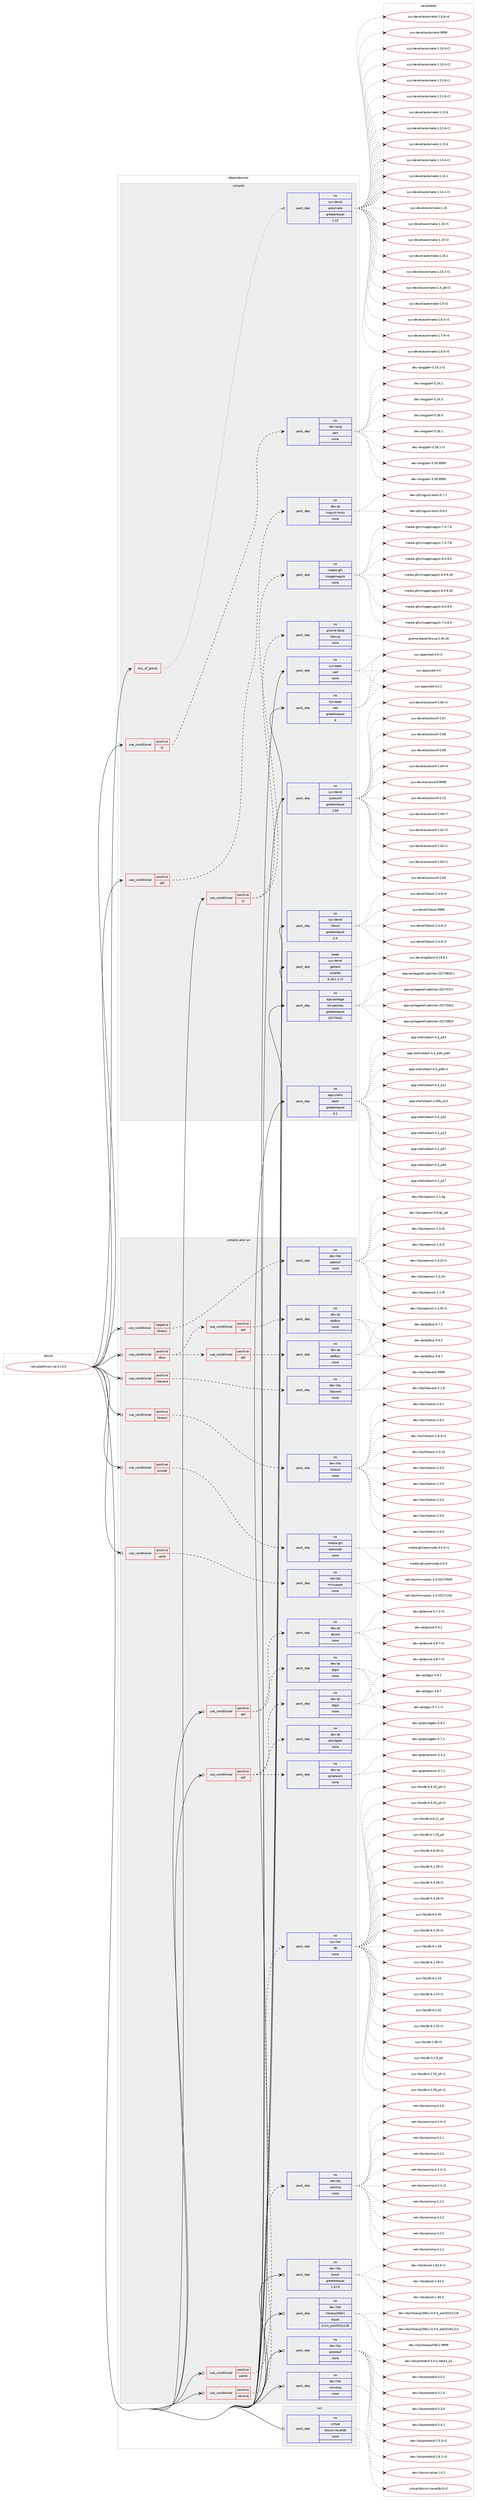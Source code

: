 digraph prolog {

# *************
# Graph options
# *************

newrank=true;
concentrate=true;
compound=true;
graph [rankdir=LR,fontname=Helvetica,fontsize=10,ranksep=1.5];#, ranksep=2.5, nodesep=0.2];
edge  [arrowhead=vee];
node  [fontname=Helvetica,fontsize=10];

# **********
# The ebuild
# **********

subgraph cluster_leftcol {
color=gray;
rank=same;
label=<<i>ebuild</i>>;
id [label="net-p2p/bitcoin-qt-0.13.0", color=red, width=4, href="../net-p2p/bitcoin-qt-0.13.0.svg"];
}

# ****************
# The dependencies
# ****************

subgraph cluster_midcol {
color=gray;
label=<<i>dependencies</i>>;
subgraph cluster_compile {
fillcolor="#eeeeee";
style=filled;
label=<<i>compile</i>>;
subgraph any7245 {
dependency433920 [label=<<TABLE BORDER="0" CELLBORDER="1" CELLSPACING="0" CELLPADDING="4"><TR><TD CELLPADDING="10">any_of_group</TD></TR></TABLE>>, shape=none, color=red];subgraph pack319233 {
dependency433921 [label=<<TABLE BORDER="0" CELLBORDER="1" CELLSPACING="0" CELLPADDING="4" WIDTH="220"><TR><TD ROWSPAN="6" CELLPADDING="30">pack_dep</TD></TR><TR><TD WIDTH="110">no</TD></TR><TR><TD>sys-devel</TD></TR><TR><TD>automake</TD></TR><TR><TD>greaterequal</TD></TR><TR><TD>1.15</TD></TR></TABLE>>, shape=none, color=blue];
}
dependency433920:e -> dependency433921:w [weight=20,style="dotted",arrowhead="oinv"];
}
id:e -> dependency433920:w [weight=20,style="solid",arrowhead="vee"];
subgraph cond107211 {
dependency433922 [label=<<TABLE BORDER="0" CELLBORDER="1" CELLSPACING="0" CELLPADDING="4"><TR><TD ROWSPAN="3" CELLPADDING="10">use_conditional</TD></TR><TR><TD>positive</TD></TR><TR><TD>ljr</TD></TR></TABLE>>, shape=none, color=red];
subgraph pack319234 {
dependency433923 [label=<<TABLE BORDER="0" CELLBORDER="1" CELLSPACING="0" CELLPADDING="4" WIDTH="220"><TR><TD ROWSPAN="6" CELLPADDING="30">pack_dep</TD></TR><TR><TD WIDTH="110">no</TD></TR><TR><TD>dev-lang</TD></TR><TR><TD>perl</TD></TR><TR><TD>none</TD></TR><TR><TD></TD></TR></TABLE>>, shape=none, color=blue];
}
dependency433922:e -> dependency433923:w [weight=20,style="dashed",arrowhead="vee"];
}
id:e -> dependency433922:w [weight=20,style="solid",arrowhead="vee"];
subgraph cond107212 {
dependency433924 [label=<<TABLE BORDER="0" CELLBORDER="1" CELLSPACING="0" CELLPADDING="4"><TR><TD ROWSPAN="3" CELLPADDING="10">use_conditional</TD></TR><TR><TD>positive</TD></TR><TR><TD>ljr</TD></TR></TABLE>>, shape=none, color=red];
subgraph pack319235 {
dependency433925 [label=<<TABLE BORDER="0" CELLBORDER="1" CELLSPACING="0" CELLPADDING="4" WIDTH="220"><TR><TD ROWSPAN="6" CELLPADDING="30">pack_dep</TD></TR><TR><TD WIDTH="110">no</TD></TR><TR><TD>gnome-base</TD></TR><TR><TD>librsvg</TD></TR><TR><TD>none</TD></TR><TR><TD></TD></TR></TABLE>>, shape=none, color=blue];
}
dependency433924:e -> dependency433925:w [weight=20,style="dashed",arrowhead="vee"];
subgraph pack319236 {
dependency433926 [label=<<TABLE BORDER="0" CELLBORDER="1" CELLSPACING="0" CELLPADDING="4" WIDTH="220"><TR><TD ROWSPAN="6" CELLPADDING="30">pack_dep</TD></TR><TR><TD WIDTH="110">no</TD></TR><TR><TD>media-gfx</TD></TR><TR><TD>imagemagick</TD></TR><TR><TD>none</TD></TR><TR><TD></TD></TR></TABLE>>, shape=none, color=blue];
}
dependency433924:e -> dependency433926:w [weight=20,style="dashed",arrowhead="vee"];
}
id:e -> dependency433924:w [weight=20,style="solid",arrowhead="vee"];
subgraph cond107213 {
dependency433927 [label=<<TABLE BORDER="0" CELLBORDER="1" CELLSPACING="0" CELLPADDING="4"><TR><TD ROWSPAN="3" CELLPADDING="10">use_conditional</TD></TR><TR><TD>positive</TD></TR><TR><TD>qt5</TD></TR></TABLE>>, shape=none, color=red];
subgraph pack319237 {
dependency433928 [label=<<TABLE BORDER="0" CELLBORDER="1" CELLSPACING="0" CELLPADDING="4" WIDTH="220"><TR><TD ROWSPAN="6" CELLPADDING="30">pack_dep</TD></TR><TR><TD WIDTH="110">no</TD></TR><TR><TD>dev-qt</TD></TR><TR><TD>linguist-tools</TD></TR><TR><TD>none</TD></TR><TR><TD></TD></TR></TABLE>>, shape=none, color=blue];
}
dependency433927:e -> dependency433928:w [weight=20,style="dashed",arrowhead="vee"];
}
id:e -> dependency433927:w [weight=20,style="solid",arrowhead="vee"];
subgraph pack319238 {
dependency433929 [label=<<TABLE BORDER="0" CELLBORDER="1" CELLSPACING="0" CELLPADDING="4" WIDTH="220"><TR><TD ROWSPAN="6" CELLPADDING="30">pack_dep</TD></TR><TR><TD WIDTH="110">no</TD></TR><TR><TD>app-portage</TD></TR><TR><TD>elt-patches</TD></TR><TR><TD>greaterequal</TD></TR><TR><TD>20170422</TD></TR></TABLE>>, shape=none, color=blue];
}
id:e -> dependency433929:w [weight=20,style="solid",arrowhead="vee"];
subgraph pack319239 {
dependency433930 [label=<<TABLE BORDER="0" CELLBORDER="1" CELLSPACING="0" CELLPADDING="4" WIDTH="220"><TR><TD ROWSPAN="6" CELLPADDING="30">pack_dep</TD></TR><TR><TD WIDTH="110">no</TD></TR><TR><TD>app-shells</TD></TR><TR><TD>bash</TD></TR><TR><TD>greaterequal</TD></TR><TR><TD>4.1</TD></TR></TABLE>>, shape=none, color=blue];
}
id:e -> dependency433930:w [weight=20,style="solid",arrowhead="vee"];
subgraph pack319240 {
dependency433931 [label=<<TABLE BORDER="0" CELLBORDER="1" CELLSPACING="0" CELLPADDING="4" WIDTH="220"><TR><TD ROWSPAN="6" CELLPADDING="30">pack_dep</TD></TR><TR><TD WIDTH="110">no</TD></TR><TR><TD>sys-apps</TD></TR><TR><TD>sed</TD></TR><TR><TD>greaterequal</TD></TR><TR><TD>4</TD></TR></TABLE>>, shape=none, color=blue];
}
id:e -> dependency433931:w [weight=20,style="solid",arrowhead="vee"];
subgraph pack319241 {
dependency433932 [label=<<TABLE BORDER="0" CELLBORDER="1" CELLSPACING="0" CELLPADDING="4" WIDTH="220"><TR><TD ROWSPAN="6" CELLPADDING="30">pack_dep</TD></TR><TR><TD WIDTH="110">no</TD></TR><TR><TD>sys-apps</TD></TR><TR><TD>sed</TD></TR><TR><TD>none</TD></TR><TR><TD></TD></TR></TABLE>>, shape=none, color=blue];
}
id:e -> dependency433932:w [weight=20,style="solid",arrowhead="vee"];
subgraph pack319242 {
dependency433933 [label=<<TABLE BORDER="0" CELLBORDER="1" CELLSPACING="0" CELLPADDING="4" WIDTH="220"><TR><TD ROWSPAN="6" CELLPADDING="30">pack_dep</TD></TR><TR><TD WIDTH="110">no</TD></TR><TR><TD>sys-devel</TD></TR><TR><TD>autoconf</TD></TR><TR><TD>greaterequal</TD></TR><TR><TD>2.69</TD></TR></TABLE>>, shape=none, color=blue];
}
id:e -> dependency433933:w [weight=20,style="solid",arrowhead="vee"];
subgraph pack319243 {
dependency433934 [label=<<TABLE BORDER="0" CELLBORDER="1" CELLSPACING="0" CELLPADDING="4" WIDTH="220"><TR><TD ROWSPAN="6" CELLPADDING="30">pack_dep</TD></TR><TR><TD WIDTH="110">no</TD></TR><TR><TD>sys-devel</TD></TR><TR><TD>libtool</TD></TR><TR><TD>greaterequal</TD></TR><TR><TD>2.4</TD></TR></TABLE>>, shape=none, color=blue];
}
id:e -> dependency433934:w [weight=20,style="solid",arrowhead="vee"];
subgraph pack319244 {
dependency433935 [label=<<TABLE BORDER="0" CELLBORDER="1" CELLSPACING="0" CELLPADDING="4" WIDTH="220"><TR><TD ROWSPAN="6" CELLPADDING="30">pack_dep</TD></TR><TR><TD WIDTH="110">weak</TD></TR><TR><TD>sys-devel</TD></TR><TR><TD>gettext</TD></TR><TR><TD>smaller</TD></TR><TR><TD>0.18.1.1-r3</TD></TR></TABLE>>, shape=none, color=blue];
}
id:e -> dependency433935:w [weight=20,style="solid",arrowhead="vee"];
}
subgraph cluster_compileandrun {
fillcolor="#eeeeee";
style=filled;
label=<<i>compile and run</i>>;
subgraph cond107214 {
dependency433936 [label=<<TABLE BORDER="0" CELLBORDER="1" CELLSPACING="0" CELLPADDING="4"><TR><TD ROWSPAN="3" CELLPADDING="10">use_conditional</TD></TR><TR><TD>negative</TD></TR><TR><TD>libressl</TD></TR></TABLE>>, shape=none, color=red];
subgraph pack319245 {
dependency433937 [label=<<TABLE BORDER="0" CELLBORDER="1" CELLSPACING="0" CELLPADDING="4" WIDTH="220"><TR><TD ROWSPAN="6" CELLPADDING="30">pack_dep</TD></TR><TR><TD WIDTH="110">no</TD></TR><TR><TD>dev-libs</TD></TR><TR><TD>openssl</TD></TR><TR><TD>none</TD></TR><TR><TD></TD></TR></TABLE>>, shape=none, color=blue];
}
dependency433936:e -> dependency433937:w [weight=20,style="dashed",arrowhead="vee"];
}
id:e -> dependency433936:w [weight=20,style="solid",arrowhead="odotvee"];
subgraph cond107215 {
dependency433938 [label=<<TABLE BORDER="0" CELLBORDER="1" CELLSPACING="0" CELLPADDING="4"><TR><TD ROWSPAN="3" CELLPADDING="10">use_conditional</TD></TR><TR><TD>positive</TD></TR><TR><TD>dbus</TD></TR></TABLE>>, shape=none, color=red];
subgraph cond107216 {
dependency433939 [label=<<TABLE BORDER="0" CELLBORDER="1" CELLSPACING="0" CELLPADDING="4"><TR><TD ROWSPAN="3" CELLPADDING="10">use_conditional</TD></TR><TR><TD>positive</TD></TR><TR><TD>qt4</TD></TR></TABLE>>, shape=none, color=red];
subgraph pack319246 {
dependency433940 [label=<<TABLE BORDER="0" CELLBORDER="1" CELLSPACING="0" CELLPADDING="4" WIDTH="220"><TR><TD ROWSPAN="6" CELLPADDING="30">pack_dep</TD></TR><TR><TD WIDTH="110">no</TD></TR><TR><TD>dev-qt</TD></TR><TR><TD>qtdbus</TD></TR><TR><TD>none</TD></TR><TR><TD></TD></TR></TABLE>>, shape=none, color=blue];
}
dependency433939:e -> dependency433940:w [weight=20,style="dashed",arrowhead="vee"];
}
dependency433938:e -> dependency433939:w [weight=20,style="dashed",arrowhead="vee"];
subgraph cond107217 {
dependency433941 [label=<<TABLE BORDER="0" CELLBORDER="1" CELLSPACING="0" CELLPADDING="4"><TR><TD ROWSPAN="3" CELLPADDING="10">use_conditional</TD></TR><TR><TD>positive</TD></TR><TR><TD>qt5</TD></TR></TABLE>>, shape=none, color=red];
subgraph pack319247 {
dependency433942 [label=<<TABLE BORDER="0" CELLBORDER="1" CELLSPACING="0" CELLPADDING="4" WIDTH="220"><TR><TD ROWSPAN="6" CELLPADDING="30">pack_dep</TD></TR><TR><TD WIDTH="110">no</TD></TR><TR><TD>dev-qt</TD></TR><TR><TD>qtdbus</TD></TR><TR><TD>none</TD></TR><TR><TD></TD></TR></TABLE>>, shape=none, color=blue];
}
dependency433941:e -> dependency433942:w [weight=20,style="dashed",arrowhead="vee"];
}
dependency433938:e -> dependency433941:w [weight=20,style="dashed",arrowhead="vee"];
}
id:e -> dependency433938:w [weight=20,style="solid",arrowhead="odotvee"];
subgraph cond107218 {
dependency433943 [label=<<TABLE BORDER="0" CELLBORDER="1" CELLSPACING="0" CELLPADDING="4"><TR><TD ROWSPAN="3" CELLPADDING="10">use_conditional</TD></TR><TR><TD>positive</TD></TR><TR><TD>libevent</TD></TR></TABLE>>, shape=none, color=red];
subgraph pack319248 {
dependency433944 [label=<<TABLE BORDER="0" CELLBORDER="1" CELLSPACING="0" CELLPADDING="4" WIDTH="220"><TR><TD ROWSPAN="6" CELLPADDING="30">pack_dep</TD></TR><TR><TD WIDTH="110">no</TD></TR><TR><TD>dev-libs</TD></TR><TR><TD>libevent</TD></TR><TR><TD>none</TD></TR><TR><TD></TD></TR></TABLE>>, shape=none, color=blue];
}
dependency433943:e -> dependency433944:w [weight=20,style="dashed",arrowhead="vee"];
}
id:e -> dependency433943:w [weight=20,style="solid",arrowhead="odotvee"];
subgraph cond107219 {
dependency433945 [label=<<TABLE BORDER="0" CELLBORDER="1" CELLSPACING="0" CELLPADDING="4"><TR><TD ROWSPAN="3" CELLPADDING="10">use_conditional</TD></TR><TR><TD>positive</TD></TR><TR><TD>libressl</TD></TR></TABLE>>, shape=none, color=red];
subgraph pack319249 {
dependency433946 [label=<<TABLE BORDER="0" CELLBORDER="1" CELLSPACING="0" CELLPADDING="4" WIDTH="220"><TR><TD ROWSPAN="6" CELLPADDING="30">pack_dep</TD></TR><TR><TD WIDTH="110">no</TD></TR><TR><TD>dev-libs</TD></TR><TR><TD>libressl</TD></TR><TR><TD>none</TD></TR><TR><TD></TD></TR></TABLE>>, shape=none, color=blue];
}
dependency433945:e -> dependency433946:w [weight=20,style="dashed",arrowhead="vee"];
}
id:e -> dependency433945:w [weight=20,style="solid",arrowhead="odotvee"];
subgraph cond107220 {
dependency433947 [label=<<TABLE BORDER="0" CELLBORDER="1" CELLSPACING="0" CELLPADDING="4"><TR><TD ROWSPAN="3" CELLPADDING="10">use_conditional</TD></TR><TR><TD>positive</TD></TR><TR><TD>qrcode</TD></TR></TABLE>>, shape=none, color=red];
subgraph pack319250 {
dependency433948 [label=<<TABLE BORDER="0" CELLBORDER="1" CELLSPACING="0" CELLPADDING="4" WIDTH="220"><TR><TD ROWSPAN="6" CELLPADDING="30">pack_dep</TD></TR><TR><TD WIDTH="110">no</TD></TR><TR><TD>media-gfx</TD></TR><TR><TD>qrencode</TD></TR><TR><TD>none</TD></TR><TR><TD></TD></TR></TABLE>>, shape=none, color=blue];
}
dependency433947:e -> dependency433948:w [weight=20,style="dashed",arrowhead="vee"];
}
id:e -> dependency433947:w [weight=20,style="solid",arrowhead="odotvee"];
subgraph cond107221 {
dependency433949 [label=<<TABLE BORDER="0" CELLBORDER="1" CELLSPACING="0" CELLPADDING="4"><TR><TD ROWSPAN="3" CELLPADDING="10">use_conditional</TD></TR><TR><TD>positive</TD></TR><TR><TD>qt4</TD></TR></TABLE>>, shape=none, color=red];
subgraph pack319251 {
dependency433950 [label=<<TABLE BORDER="0" CELLBORDER="1" CELLSPACING="0" CELLPADDING="4" WIDTH="220"><TR><TD ROWSPAN="6" CELLPADDING="30">pack_dep</TD></TR><TR><TD WIDTH="110">no</TD></TR><TR><TD>dev-qt</TD></TR><TR><TD>qtcore</TD></TR><TR><TD>none</TD></TR><TR><TD></TD></TR></TABLE>>, shape=none, color=blue];
}
dependency433949:e -> dependency433950:w [weight=20,style="dashed",arrowhead="vee"];
subgraph pack319252 {
dependency433951 [label=<<TABLE BORDER="0" CELLBORDER="1" CELLSPACING="0" CELLPADDING="4" WIDTH="220"><TR><TD ROWSPAN="6" CELLPADDING="30">pack_dep</TD></TR><TR><TD WIDTH="110">no</TD></TR><TR><TD>dev-qt</TD></TR><TR><TD>qtgui</TD></TR><TR><TD>none</TD></TR><TR><TD></TD></TR></TABLE>>, shape=none, color=blue];
}
dependency433949:e -> dependency433951:w [weight=20,style="dashed",arrowhead="vee"];
}
id:e -> dependency433949:w [weight=20,style="solid",arrowhead="odotvee"];
subgraph cond107222 {
dependency433952 [label=<<TABLE BORDER="0" CELLBORDER="1" CELLSPACING="0" CELLPADDING="4"><TR><TD ROWSPAN="3" CELLPADDING="10">use_conditional</TD></TR><TR><TD>positive</TD></TR><TR><TD>qt5</TD></TR></TABLE>>, shape=none, color=red];
subgraph pack319253 {
dependency433953 [label=<<TABLE BORDER="0" CELLBORDER="1" CELLSPACING="0" CELLPADDING="4" WIDTH="220"><TR><TD ROWSPAN="6" CELLPADDING="30">pack_dep</TD></TR><TR><TD WIDTH="110">no</TD></TR><TR><TD>dev-qt</TD></TR><TR><TD>qtgui</TD></TR><TR><TD>none</TD></TR><TR><TD></TD></TR></TABLE>>, shape=none, color=blue];
}
dependency433952:e -> dependency433953:w [weight=20,style="dashed",arrowhead="vee"];
subgraph pack319254 {
dependency433954 [label=<<TABLE BORDER="0" CELLBORDER="1" CELLSPACING="0" CELLPADDING="4" WIDTH="220"><TR><TD ROWSPAN="6" CELLPADDING="30">pack_dep</TD></TR><TR><TD WIDTH="110">no</TD></TR><TR><TD>dev-qt</TD></TR><TR><TD>qtnetwork</TD></TR><TR><TD>none</TD></TR><TR><TD></TD></TR></TABLE>>, shape=none, color=blue];
}
dependency433952:e -> dependency433954:w [weight=20,style="dashed",arrowhead="vee"];
subgraph pack319255 {
dependency433955 [label=<<TABLE BORDER="0" CELLBORDER="1" CELLSPACING="0" CELLPADDING="4" WIDTH="220"><TR><TD ROWSPAN="6" CELLPADDING="30">pack_dep</TD></TR><TR><TD WIDTH="110">no</TD></TR><TR><TD>dev-qt</TD></TR><TR><TD>qtwidgets</TD></TR><TR><TD>none</TD></TR><TR><TD></TD></TR></TABLE>>, shape=none, color=blue];
}
dependency433952:e -> dependency433955:w [weight=20,style="dashed",arrowhead="vee"];
}
id:e -> dependency433952:w [weight=20,style="solid",arrowhead="odotvee"];
subgraph cond107223 {
dependency433956 [label=<<TABLE BORDER="0" CELLBORDER="1" CELLSPACING="0" CELLPADDING="4"><TR><TD ROWSPAN="3" CELLPADDING="10">use_conditional</TD></TR><TR><TD>positive</TD></TR><TR><TD>upnp</TD></TR></TABLE>>, shape=none, color=red];
subgraph pack319256 {
dependency433957 [label=<<TABLE BORDER="0" CELLBORDER="1" CELLSPACING="0" CELLPADDING="4" WIDTH="220"><TR><TD ROWSPAN="6" CELLPADDING="30">pack_dep</TD></TR><TR><TD WIDTH="110">no</TD></TR><TR><TD>net-libs</TD></TR><TR><TD>miniupnpc</TD></TR><TR><TD>none</TD></TR><TR><TD></TD></TR></TABLE>>, shape=none, color=blue];
}
dependency433956:e -> dependency433957:w [weight=20,style="dashed",arrowhead="vee"];
}
id:e -> dependency433956:w [weight=20,style="solid",arrowhead="odotvee"];
subgraph cond107224 {
dependency433958 [label=<<TABLE BORDER="0" CELLBORDER="1" CELLSPACING="0" CELLPADDING="4"><TR><TD ROWSPAN="3" CELLPADDING="10">use_conditional</TD></TR><TR><TD>positive</TD></TR><TR><TD>wallet</TD></TR></TABLE>>, shape=none, color=red];
subgraph pack319257 {
dependency433959 [label=<<TABLE BORDER="0" CELLBORDER="1" CELLSPACING="0" CELLPADDING="4" WIDTH="220"><TR><TD ROWSPAN="6" CELLPADDING="30">pack_dep</TD></TR><TR><TD WIDTH="110">no</TD></TR><TR><TD>sys-libs</TD></TR><TR><TD>db</TD></TR><TR><TD>none</TD></TR><TR><TD></TD></TR></TABLE>>, shape=none, color=blue];
}
dependency433958:e -> dependency433959:w [weight=20,style="dashed",arrowhead="vee"];
}
id:e -> dependency433958:w [weight=20,style="solid",arrowhead="odotvee"];
subgraph cond107225 {
dependency433960 [label=<<TABLE BORDER="0" CELLBORDER="1" CELLSPACING="0" CELLPADDING="4"><TR><TD ROWSPAN="3" CELLPADDING="10">use_conditional</TD></TR><TR><TD>positive</TD></TR><TR><TD>zeromq</TD></TR></TABLE>>, shape=none, color=red];
subgraph pack319258 {
dependency433961 [label=<<TABLE BORDER="0" CELLBORDER="1" CELLSPACING="0" CELLPADDING="4" WIDTH="220"><TR><TD ROWSPAN="6" CELLPADDING="30">pack_dep</TD></TR><TR><TD WIDTH="110">no</TD></TR><TR><TD>net-libs</TD></TR><TR><TD>zeromq</TD></TR><TR><TD>none</TD></TR><TR><TD></TD></TR></TABLE>>, shape=none, color=blue];
}
dependency433960:e -> dependency433961:w [weight=20,style="dashed",arrowhead="vee"];
}
id:e -> dependency433960:w [weight=20,style="solid",arrowhead="odotvee"];
subgraph pack319259 {
dependency433962 [label=<<TABLE BORDER="0" CELLBORDER="1" CELLSPACING="0" CELLPADDING="4" WIDTH="220"><TR><TD ROWSPAN="6" CELLPADDING="30">pack_dep</TD></TR><TR><TD WIDTH="110">no</TD></TR><TR><TD>dev-libs</TD></TR><TR><TD>boost</TD></TR><TR><TD>greaterequal</TD></TR><TR><TD>1.52.0</TD></TR></TABLE>>, shape=none, color=blue];
}
id:e -> dependency433962:w [weight=20,style="solid",arrowhead="odotvee"];
subgraph pack319260 {
dependency433963 [label=<<TABLE BORDER="0" CELLBORDER="1" CELLSPACING="0" CELLPADDING="4" WIDTH="220"><TR><TD ROWSPAN="6" CELLPADDING="30">pack_dep</TD></TR><TR><TD WIDTH="110">no</TD></TR><TR><TD>dev-libs</TD></TR><TR><TD>libsecp256k1</TD></TR><TR><TD>equal</TD></TR><TR><TD>0.0.0_pre20151118</TD></TR></TABLE>>, shape=none, color=blue];
}
id:e -> dependency433963:w [weight=20,style="solid",arrowhead="odotvee"];
subgraph pack319261 {
dependency433964 [label=<<TABLE BORDER="0" CELLBORDER="1" CELLSPACING="0" CELLPADDING="4" WIDTH="220"><TR><TD ROWSPAN="6" CELLPADDING="30">pack_dep</TD></TR><TR><TD WIDTH="110">no</TD></TR><TR><TD>dev-libs</TD></TR><TR><TD>protobuf</TD></TR><TR><TD>none</TD></TR><TR><TD></TD></TR></TABLE>>, shape=none, color=blue];
}
id:e -> dependency433964:w [weight=20,style="solid",arrowhead="odotvee"];
subgraph pack319262 {
dependency433965 [label=<<TABLE BORDER="0" CELLBORDER="1" CELLSPACING="0" CELLPADDING="4" WIDTH="220"><TR><TD ROWSPAN="6" CELLPADDING="30">pack_dep</TD></TR><TR><TD WIDTH="110">no</TD></TR><TR><TD>dev-libs</TD></TR><TR><TD>univalue</TD></TR><TR><TD>none</TD></TR><TR><TD></TD></TR></TABLE>>, shape=none, color=blue];
}
id:e -> dependency433965:w [weight=20,style="solid",arrowhead="odotvee"];
}
subgraph cluster_run {
fillcolor="#eeeeee";
style=filled;
label=<<i>run</i>>;
subgraph pack319263 {
dependency433966 [label=<<TABLE BORDER="0" CELLBORDER="1" CELLSPACING="0" CELLPADDING="4" WIDTH="220"><TR><TD ROWSPAN="6" CELLPADDING="30">pack_dep</TD></TR><TR><TD WIDTH="110">no</TD></TR><TR><TD>virtual</TD></TR><TR><TD>bitcoin-leveldb</TD></TR><TR><TD>none</TD></TR><TR><TD></TD></TR></TABLE>>, shape=none, color=blue];
}
id:e -> dependency433966:w [weight=20,style="solid",arrowhead="odot"];
}
}

# **************
# The candidates
# **************

subgraph cluster_choices {
rank=same;
color=gray;
label=<<i>candidates</i>>;

subgraph choice319233 {
color=black;
nodesep=1;
choice11512111545100101118101108479711711611110997107101454946494846514511449 [label="sys-devel/automake-1.10.3-r1", color=red, width=4,href="../sys-devel/automake-1.10.3-r1.svg"];
choice11512111545100101118101108479711711611110997107101454946494846514511450 [label="sys-devel/automake-1.10.3-r2", color=red, width=4,href="../sys-devel/automake-1.10.3-r2.svg"];
choice11512111545100101118101108479711711611110997107101454946494946544511449 [label="sys-devel/automake-1.11.6-r1", color=red, width=4,href="../sys-devel/automake-1.11.6-r1.svg"];
choice11512111545100101118101108479711711611110997107101454946494946544511450 [label="sys-devel/automake-1.11.6-r2", color=red, width=4,href="../sys-devel/automake-1.11.6-r2.svg"];
choice1151211154510010111810110847971171161111099710710145494649504654 [label="sys-devel/automake-1.12.6", color=red, width=4,href="../sys-devel/automake-1.12.6.svg"];
choice11512111545100101118101108479711711611110997107101454946495046544511449 [label="sys-devel/automake-1.12.6-r1", color=red, width=4,href="../sys-devel/automake-1.12.6-r1.svg"];
choice1151211154510010111810110847971171161111099710710145494649514652 [label="sys-devel/automake-1.13.4", color=red, width=4,href="../sys-devel/automake-1.13.4.svg"];
choice11512111545100101118101108479711711611110997107101454946495146524511449 [label="sys-devel/automake-1.13.4-r1", color=red, width=4,href="../sys-devel/automake-1.13.4-r1.svg"];
choice1151211154510010111810110847971171161111099710710145494649524649 [label="sys-devel/automake-1.14.1", color=red, width=4,href="../sys-devel/automake-1.14.1.svg"];
choice11512111545100101118101108479711711611110997107101454946495246494511449 [label="sys-devel/automake-1.14.1-r1", color=red, width=4,href="../sys-devel/automake-1.14.1-r1.svg"];
choice115121115451001011181011084797117116111109971071014549464953 [label="sys-devel/automake-1.15", color=red, width=4,href="../sys-devel/automake-1.15.svg"];
choice1151211154510010111810110847971171161111099710710145494649534511449 [label="sys-devel/automake-1.15-r1", color=red, width=4,href="../sys-devel/automake-1.15-r1.svg"];
choice1151211154510010111810110847971171161111099710710145494649534511450 [label="sys-devel/automake-1.15-r2", color=red, width=4,href="../sys-devel/automake-1.15-r2.svg"];
choice1151211154510010111810110847971171161111099710710145494649534649 [label="sys-devel/automake-1.15.1", color=red, width=4,href="../sys-devel/automake-1.15.1.svg"];
choice11512111545100101118101108479711711611110997107101454946495346494511449 [label="sys-devel/automake-1.15.1-r1", color=red, width=4,href="../sys-devel/automake-1.15.1-r1.svg"];
choice115121115451001011181011084797117116111109971071014549465295112544511450 [label="sys-devel/automake-1.4_p6-r2", color=red, width=4,href="../sys-devel/automake-1.4_p6-r2.svg"];
choice11512111545100101118101108479711711611110997107101454946534511450 [label="sys-devel/automake-1.5-r2", color=red, width=4,href="../sys-devel/automake-1.5-r2.svg"];
choice115121115451001011181011084797117116111109971071014549465446514511450 [label="sys-devel/automake-1.6.3-r2", color=red, width=4,href="../sys-devel/automake-1.6.3-r2.svg"];
choice115121115451001011181011084797117116111109971071014549465546574511451 [label="sys-devel/automake-1.7.9-r3", color=red, width=4,href="../sys-devel/automake-1.7.9-r3.svg"];
choice115121115451001011181011084797117116111109971071014549465646534511453 [label="sys-devel/automake-1.8.5-r5", color=red, width=4,href="../sys-devel/automake-1.8.5-r5.svg"];
choice115121115451001011181011084797117116111109971071014549465746544511452 [label="sys-devel/automake-1.9.6-r4", color=red, width=4,href="../sys-devel/automake-1.9.6-r4.svg"];
choice115121115451001011181011084797117116111109971071014557575757 [label="sys-devel/automake-9999", color=red, width=4,href="../sys-devel/automake-9999.svg"];
dependency433921:e -> choice11512111545100101118101108479711711611110997107101454946494846514511449:w [style=dotted,weight="100"];
dependency433921:e -> choice11512111545100101118101108479711711611110997107101454946494846514511450:w [style=dotted,weight="100"];
dependency433921:e -> choice11512111545100101118101108479711711611110997107101454946494946544511449:w [style=dotted,weight="100"];
dependency433921:e -> choice11512111545100101118101108479711711611110997107101454946494946544511450:w [style=dotted,weight="100"];
dependency433921:e -> choice1151211154510010111810110847971171161111099710710145494649504654:w [style=dotted,weight="100"];
dependency433921:e -> choice11512111545100101118101108479711711611110997107101454946495046544511449:w [style=dotted,weight="100"];
dependency433921:e -> choice1151211154510010111810110847971171161111099710710145494649514652:w [style=dotted,weight="100"];
dependency433921:e -> choice11512111545100101118101108479711711611110997107101454946495146524511449:w [style=dotted,weight="100"];
dependency433921:e -> choice1151211154510010111810110847971171161111099710710145494649524649:w [style=dotted,weight="100"];
dependency433921:e -> choice11512111545100101118101108479711711611110997107101454946495246494511449:w [style=dotted,weight="100"];
dependency433921:e -> choice115121115451001011181011084797117116111109971071014549464953:w [style=dotted,weight="100"];
dependency433921:e -> choice1151211154510010111810110847971171161111099710710145494649534511449:w [style=dotted,weight="100"];
dependency433921:e -> choice1151211154510010111810110847971171161111099710710145494649534511450:w [style=dotted,weight="100"];
dependency433921:e -> choice1151211154510010111810110847971171161111099710710145494649534649:w [style=dotted,weight="100"];
dependency433921:e -> choice11512111545100101118101108479711711611110997107101454946495346494511449:w [style=dotted,weight="100"];
dependency433921:e -> choice115121115451001011181011084797117116111109971071014549465295112544511450:w [style=dotted,weight="100"];
dependency433921:e -> choice11512111545100101118101108479711711611110997107101454946534511450:w [style=dotted,weight="100"];
dependency433921:e -> choice115121115451001011181011084797117116111109971071014549465446514511450:w [style=dotted,weight="100"];
dependency433921:e -> choice115121115451001011181011084797117116111109971071014549465546574511451:w [style=dotted,weight="100"];
dependency433921:e -> choice115121115451001011181011084797117116111109971071014549465646534511453:w [style=dotted,weight="100"];
dependency433921:e -> choice115121115451001011181011084797117116111109971071014549465746544511452:w [style=dotted,weight="100"];
dependency433921:e -> choice115121115451001011181011084797117116111109971071014557575757:w [style=dotted,weight="100"];
}
subgraph choice319234 {
color=black;
nodesep=1;
choice100101118451089711010347112101114108455346505246494511450 [label="dev-lang/perl-5.24.1-r2", color=red, width=4,href="../dev-lang/perl-5.24.1-r2.svg"];
choice10010111845108971101034711210111410845534650524650 [label="dev-lang/perl-5.24.2", color=red, width=4,href="../dev-lang/perl-5.24.2.svg"];
choice10010111845108971101034711210111410845534650524651 [label="dev-lang/perl-5.24.3", color=red, width=4,href="../dev-lang/perl-5.24.3.svg"];
choice10010111845108971101034711210111410845534650544648 [label="dev-lang/perl-5.26.0", color=red, width=4,href="../dev-lang/perl-5.26.0.svg"];
choice10010111845108971101034711210111410845534650544649 [label="dev-lang/perl-5.26.1", color=red, width=4,href="../dev-lang/perl-5.26.1.svg"];
choice100101118451089711010347112101114108455346505446494511449 [label="dev-lang/perl-5.26.1-r1", color=red, width=4,href="../dev-lang/perl-5.26.1-r1.svg"];
choice10010111845108971101034711210111410845534650544657575757 [label="dev-lang/perl-5.26.9999", color=red, width=4,href="../dev-lang/perl-5.26.9999.svg"];
choice10010111845108971101034711210111410845534650564657575757 [label="dev-lang/perl-5.28.9999", color=red, width=4,href="../dev-lang/perl-5.28.9999.svg"];
dependency433923:e -> choice100101118451089711010347112101114108455346505246494511450:w [style=dotted,weight="100"];
dependency433923:e -> choice10010111845108971101034711210111410845534650524650:w [style=dotted,weight="100"];
dependency433923:e -> choice10010111845108971101034711210111410845534650524651:w [style=dotted,weight="100"];
dependency433923:e -> choice10010111845108971101034711210111410845534650544648:w [style=dotted,weight="100"];
dependency433923:e -> choice10010111845108971101034711210111410845534650544649:w [style=dotted,weight="100"];
dependency433923:e -> choice100101118451089711010347112101114108455346505446494511449:w [style=dotted,weight="100"];
dependency433923:e -> choice10010111845108971101034711210111410845534650544657575757:w [style=dotted,weight="100"];
dependency433923:e -> choice10010111845108971101034711210111410845534650564657575757:w [style=dotted,weight="100"];
}
subgraph choice319235 {
color=black;
nodesep=1;
choice10311011110910145989711510147108105981141151181034550465248464956 [label="gnome-base/librsvg-2.40.18", color=red, width=4,href="../gnome-base/librsvg-2.40.18.svg"];
dependency433925:e -> choice10311011110910145989711510147108105981141151181034550465248464956:w [style=dotted,weight="100"];
}
subgraph choice319236 {
color=black;
nodesep=1;
choice1091011001059745103102120471051099710310110997103105991074554465746574648 [label="media-gfx/imagemagick-6.9.9.0", color=red, width=4,href="../media-gfx/imagemagick-6.9.9.0.svg"];
choice109101100105974510310212047105109971031011099710310599107455446574657464956 [label="media-gfx/imagemagick-6.9.9.18", color=red, width=4,href="../media-gfx/imagemagick-6.9.9.18.svg"];
choice109101100105974510310212047105109971031011099710310599107455446574657465048 [label="media-gfx/imagemagick-6.9.9.20", color=red, width=4,href="../media-gfx/imagemagick-6.9.9.20.svg"];
choice1091011001059745103102120471051099710310110997103105991074554465746574657 [label="media-gfx/imagemagick-6.9.9.9", color=red, width=4,href="../media-gfx/imagemagick-6.9.9.9.svg"];
choice1091011001059745103102120471051099710310110997103105991074555464846544657 [label="media-gfx/imagemagick-7.0.6.9", color=red, width=4,href="../media-gfx/imagemagick-7.0.6.9.svg"];
choice1091011001059745103102120471051099710310110997103105991074555464846554654 [label="media-gfx/imagemagick-7.0.7.6", color=red, width=4,href="../media-gfx/imagemagick-7.0.7.6.svg"];
choice1091011001059745103102120471051099710310110997103105991074555464846554656 [label="media-gfx/imagemagick-7.0.7.8", color=red, width=4,href="../media-gfx/imagemagick-7.0.7.8.svg"];
dependency433926:e -> choice1091011001059745103102120471051099710310110997103105991074554465746574648:w [style=dotted,weight="100"];
dependency433926:e -> choice109101100105974510310212047105109971031011099710310599107455446574657464956:w [style=dotted,weight="100"];
dependency433926:e -> choice109101100105974510310212047105109971031011099710310599107455446574657465048:w [style=dotted,weight="100"];
dependency433926:e -> choice1091011001059745103102120471051099710310110997103105991074554465746574657:w [style=dotted,weight="100"];
dependency433926:e -> choice1091011001059745103102120471051099710310110997103105991074555464846544657:w [style=dotted,weight="100"];
dependency433926:e -> choice1091011001059745103102120471051099710310110997103105991074555464846554654:w [style=dotted,weight="100"];
dependency433926:e -> choice1091011001059745103102120471051099710310110997103105991074555464846554656:w [style=dotted,weight="100"];
}
subgraph choice319237 {
color=black;
nodesep=1;
choice100101118451131164710810511010311710511511645116111111108115455346554649 [label="dev-qt/linguist-tools-5.7.1", color=red, width=4,href="../dev-qt/linguist-tools-5.7.1.svg"];
choice100101118451131164710810511010311710511511645116111111108115455346574650 [label="dev-qt/linguist-tools-5.9.2", color=red, width=4,href="../dev-qt/linguist-tools-5.9.2.svg"];
dependency433928:e -> choice100101118451131164710810511010311710511511645116111111108115455346554649:w [style=dotted,weight="100"];
dependency433928:e -> choice100101118451131164710810511010311710511511645116111111108115455346574650:w [style=dotted,weight="100"];
}
subgraph choice319238 {
color=black;
nodesep=1;
choice97112112451121111141169710310147101108116451129711699104101115455048495548514955 [label="app-portage/elt-patches-20170317", color=red, width=4,href="../app-portage/elt-patches-20170317.svg"];
choice97112112451121111141169710310147101108116451129711699104101115455048495548525050 [label="app-portage/elt-patches-20170422", color=red, width=4,href="../app-portage/elt-patches-20170422.svg"];
choice97112112451121111141169710310147101108116451129711699104101115455048495548564953 [label="app-portage/elt-patches-20170815", color=red, width=4,href="../app-portage/elt-patches-20170815.svg"];
choice971121124511211111411697103101471011081164511297116991041011154550484955485650544649 [label="app-portage/elt-patches-20170826.1", color=red, width=4,href="../app-portage/elt-patches-20170826.1.svg"];
dependency433929:e -> choice97112112451121111141169710310147101108116451129711699104101115455048495548514955:w [style=dotted,weight="100"];
dependency433929:e -> choice97112112451121111141169710310147101108116451129711699104101115455048495548525050:w [style=dotted,weight="100"];
dependency433929:e -> choice97112112451121111141169710310147101108116451129711699104101115455048495548564953:w [style=dotted,weight="100"];
dependency433929:e -> choice971121124511211111411697103101471011081164511297116991041011154550484955485650544649:w [style=dotted,weight="100"];
}
subgraph choice319239 {
color=black;
nodesep=1;
choice9711211245115104101108108115479897115104455046485398951124951 [label="app-shells/bash-2.05b_p13", color=red, width=4,href="../app-shells/bash-2.05b_p13.svg"];
choice971121124511510410110810811547989711510445514648951125050 [label="app-shells/bash-3.0_p22", color=red, width=4,href="../app-shells/bash-3.0_p22.svg"];
choice971121124511510410110810811547989711510445514649951125051 [label="app-shells/bash-3.1_p23", color=red, width=4,href="../app-shells/bash-3.1_p23.svg"];
choice971121124511510410110810811547989711510445514650951125355 [label="app-shells/bash-3.2_p57", color=red, width=4,href="../app-shells/bash-3.2_p57.svg"];
choice971121124511510410110810811547989711510445524648951125252 [label="app-shells/bash-4.0_p44", color=red, width=4,href="../app-shells/bash-4.0_p44.svg"];
choice971121124511510410110810811547989711510445524649951124955 [label="app-shells/bash-4.1_p17", color=red, width=4,href="../app-shells/bash-4.1_p17.svg"];
choice971121124511510410110810811547989711510445524650951125351 [label="app-shells/bash-4.2_p53", color=red, width=4,href="../app-shells/bash-4.2_p53.svg"];
choice9711211245115104101108108115479897115104455246519511251579511211410148 [label="app-shells/bash-4.3_p39_pre0", color=red, width=4,href="../app-shells/bash-4.3_p39_pre0.svg"];
choice9711211245115104101108108115479897115104455246519511252564511449 [label="app-shells/bash-4.3_p48-r1", color=red, width=4,href="../app-shells/bash-4.3_p48-r1.svg"];
choice971121124511510410110810811547989711510445524652951124950 [label="app-shells/bash-4.4_p12", color=red, width=4,href="../app-shells/bash-4.4_p12.svg"];
dependency433930:e -> choice9711211245115104101108108115479897115104455046485398951124951:w [style=dotted,weight="100"];
dependency433930:e -> choice971121124511510410110810811547989711510445514648951125050:w [style=dotted,weight="100"];
dependency433930:e -> choice971121124511510410110810811547989711510445514649951125051:w [style=dotted,weight="100"];
dependency433930:e -> choice971121124511510410110810811547989711510445514650951125355:w [style=dotted,weight="100"];
dependency433930:e -> choice971121124511510410110810811547989711510445524648951125252:w [style=dotted,weight="100"];
dependency433930:e -> choice971121124511510410110810811547989711510445524649951124955:w [style=dotted,weight="100"];
dependency433930:e -> choice971121124511510410110810811547989711510445524650951125351:w [style=dotted,weight="100"];
dependency433930:e -> choice9711211245115104101108108115479897115104455246519511251579511211410148:w [style=dotted,weight="100"];
dependency433930:e -> choice9711211245115104101108108115479897115104455246519511252564511449:w [style=dotted,weight="100"];
dependency433930:e -> choice971121124511510410110810811547989711510445524652951124950:w [style=dotted,weight="100"];
}
subgraph choice319240 {
color=black;
nodesep=1;
choice115121115459711211211547115101100455246504650 [label="sys-apps/sed-4.2.2", color=red, width=4,href="../sys-apps/sed-4.2.2.svg"];
choice115121115459711211211547115101100455246514511449 [label="sys-apps/sed-4.3-r1", color=red, width=4,href="../sys-apps/sed-4.3-r1.svg"];
choice11512111545971121121154711510110045524652 [label="sys-apps/sed-4.4", color=red, width=4,href="../sys-apps/sed-4.4.svg"];
dependency433931:e -> choice115121115459711211211547115101100455246504650:w [style=dotted,weight="100"];
dependency433931:e -> choice115121115459711211211547115101100455246514511449:w [style=dotted,weight="100"];
dependency433931:e -> choice11512111545971121121154711510110045524652:w [style=dotted,weight="100"];
}
subgraph choice319241 {
color=black;
nodesep=1;
choice115121115459711211211547115101100455246504650 [label="sys-apps/sed-4.2.2", color=red, width=4,href="../sys-apps/sed-4.2.2.svg"];
choice115121115459711211211547115101100455246514511449 [label="sys-apps/sed-4.3-r1", color=red, width=4,href="../sys-apps/sed-4.3-r1.svg"];
choice11512111545971121121154711510110045524652 [label="sys-apps/sed-4.4", color=red, width=4,href="../sys-apps/sed-4.4.svg"];
dependency433932:e -> choice115121115459711211211547115101100455246504650:w [style=dotted,weight="100"];
dependency433932:e -> choice115121115459711211211547115101100455246514511449:w [style=dotted,weight="100"];
dependency433932:e -> choice11512111545971121121154711510110045524652:w [style=dotted,weight="100"];
}
subgraph choice319242 {
color=black;
nodesep=1;
choice115121115451001011181011084797117116111991111101024550464951 [label="sys-devel/autoconf-2.13", color=red, width=4,href="../sys-devel/autoconf-2.13.svg"];
choice1151211154510010111810110847971171161119911111010245504653574511455 [label="sys-devel/autoconf-2.59-r7", color=red, width=4,href="../sys-devel/autoconf-2.59-r7.svg"];
choice1151211154510010111810110847971171161119911111010245504654494511450 [label="sys-devel/autoconf-2.61-r2", color=red, width=4,href="../sys-devel/autoconf-2.61-r2.svg"];
choice1151211154510010111810110847971171161119911111010245504654504511449 [label="sys-devel/autoconf-2.62-r1", color=red, width=4,href="../sys-devel/autoconf-2.62-r1.svg"];
choice1151211154510010111810110847971171161119911111010245504654514511449 [label="sys-devel/autoconf-2.63-r1", color=red, width=4,href="../sys-devel/autoconf-2.63-r1.svg"];
choice115121115451001011181011084797117116111991111101024550465452 [label="sys-devel/autoconf-2.64", color=red, width=4,href="../sys-devel/autoconf-2.64.svg"];
choice1151211154510010111810110847971171161119911111010245504654534511449 [label="sys-devel/autoconf-2.65-r1", color=red, width=4,href="../sys-devel/autoconf-2.65-r1.svg"];
choice115121115451001011181011084797117116111991111101024550465455 [label="sys-devel/autoconf-2.67", color=red, width=4,href="../sys-devel/autoconf-2.67.svg"];
choice115121115451001011181011084797117116111991111101024550465456 [label="sys-devel/autoconf-2.68", color=red, width=4,href="../sys-devel/autoconf-2.68.svg"];
choice115121115451001011181011084797117116111991111101024550465457 [label="sys-devel/autoconf-2.69", color=red, width=4,href="../sys-devel/autoconf-2.69.svg"];
choice1151211154510010111810110847971171161119911111010245504654574511452 [label="sys-devel/autoconf-2.69-r4", color=red, width=4,href="../sys-devel/autoconf-2.69-r4.svg"];
choice115121115451001011181011084797117116111991111101024557575757 [label="sys-devel/autoconf-9999", color=red, width=4,href="../sys-devel/autoconf-9999.svg"];
dependency433933:e -> choice115121115451001011181011084797117116111991111101024550464951:w [style=dotted,weight="100"];
dependency433933:e -> choice1151211154510010111810110847971171161119911111010245504653574511455:w [style=dotted,weight="100"];
dependency433933:e -> choice1151211154510010111810110847971171161119911111010245504654494511450:w [style=dotted,weight="100"];
dependency433933:e -> choice1151211154510010111810110847971171161119911111010245504654504511449:w [style=dotted,weight="100"];
dependency433933:e -> choice1151211154510010111810110847971171161119911111010245504654514511449:w [style=dotted,weight="100"];
dependency433933:e -> choice115121115451001011181011084797117116111991111101024550465452:w [style=dotted,weight="100"];
dependency433933:e -> choice1151211154510010111810110847971171161119911111010245504654534511449:w [style=dotted,weight="100"];
dependency433933:e -> choice115121115451001011181011084797117116111991111101024550465455:w [style=dotted,weight="100"];
dependency433933:e -> choice115121115451001011181011084797117116111991111101024550465456:w [style=dotted,weight="100"];
dependency433933:e -> choice115121115451001011181011084797117116111991111101024550465457:w [style=dotted,weight="100"];
dependency433933:e -> choice1151211154510010111810110847971171161119911111010245504654574511452:w [style=dotted,weight="100"];
dependency433933:e -> choice115121115451001011181011084797117116111991111101024557575757:w [style=dotted,weight="100"];
}
subgraph choice319243 {
color=black;
nodesep=1;
choice1151211154510010111810110847108105981161111111084550465246544511450 [label="sys-devel/libtool-2.4.6-r2", color=red, width=4,href="../sys-devel/libtool-2.4.6-r2.svg"];
choice1151211154510010111810110847108105981161111111084550465246544511451 [label="sys-devel/libtool-2.4.6-r3", color=red, width=4,href="../sys-devel/libtool-2.4.6-r3.svg"];
choice1151211154510010111810110847108105981161111111084550465246544511452 [label="sys-devel/libtool-2.4.6-r4", color=red, width=4,href="../sys-devel/libtool-2.4.6-r4.svg"];
choice1151211154510010111810110847108105981161111111084557575757 [label="sys-devel/libtool-9999", color=red, width=4,href="../sys-devel/libtool-9999.svg"];
dependency433934:e -> choice1151211154510010111810110847108105981161111111084550465246544511450:w [style=dotted,weight="100"];
dependency433934:e -> choice1151211154510010111810110847108105981161111111084550465246544511451:w [style=dotted,weight="100"];
dependency433934:e -> choice1151211154510010111810110847108105981161111111084550465246544511452:w [style=dotted,weight="100"];
dependency433934:e -> choice1151211154510010111810110847108105981161111111084557575757:w [style=dotted,weight="100"];
}
subgraph choice319244 {
color=black;
nodesep=1;
choice1151211154510010111810110847103101116116101120116454846495746564649 [label="sys-devel/gettext-0.19.8.1", color=red, width=4,href="../sys-devel/gettext-0.19.8.1.svg"];
dependency433935:e -> choice1151211154510010111810110847103101116116101120116454846495746564649:w [style=dotted,weight="100"];
}
subgraph choice319245 {
color=black;
nodesep=1;
choice1001011184510810598115471111121011101151151084548465746561229511256 [label="dev-libs/openssl-0.9.8z_p8", color=red, width=4,href="../dev-libs/openssl-0.9.8z_p8.svg"];
choice100101118451081059811547111112101110115115108454946484650107 [label="dev-libs/openssl-1.0.2k", color=red, width=4,href="../dev-libs/openssl-1.0.2k.svg"];
choice100101118451081059811547111112101110115115108454946484650108 [label="dev-libs/openssl-1.0.2l", color=red, width=4,href="../dev-libs/openssl-1.0.2l.svg"];
choice1001011184510810598115471111121011101151151084549464846501084511449 [label="dev-libs/openssl-1.0.2l-r1", color=red, width=4,href="../dev-libs/openssl-1.0.2l-r1.svg"];
choice100101118451081059811547111112101110115115108454946484650109 [label="dev-libs/openssl-1.0.2m", color=red, width=4,href="../dev-libs/openssl-1.0.2m.svg"];
choice100101118451081059811547111112101110115115108454946494648102 [label="dev-libs/openssl-1.1.0f", color=red, width=4,href="../dev-libs/openssl-1.1.0f.svg"];
choice1001011184510810598115471111121011101151151084549464946481024511449 [label="dev-libs/openssl-1.1.0f-r1", color=red, width=4,href="../dev-libs/openssl-1.1.0f-r1.svg"];
choice100101118451081059811547111112101110115115108454946494648103 [label="dev-libs/openssl-1.1.0g", color=red, width=4,href="../dev-libs/openssl-1.1.0g.svg"];
dependency433937:e -> choice1001011184510810598115471111121011101151151084548465746561229511256:w [style=dotted,weight="100"];
dependency433937:e -> choice100101118451081059811547111112101110115115108454946484650107:w [style=dotted,weight="100"];
dependency433937:e -> choice100101118451081059811547111112101110115115108454946484650108:w [style=dotted,weight="100"];
dependency433937:e -> choice1001011184510810598115471111121011101151151084549464846501084511449:w [style=dotted,weight="100"];
dependency433937:e -> choice100101118451081059811547111112101110115115108454946484650109:w [style=dotted,weight="100"];
dependency433937:e -> choice100101118451081059811547111112101110115115108454946494648102:w [style=dotted,weight="100"];
dependency433937:e -> choice1001011184510810598115471111121011101151151084549464946481024511449:w [style=dotted,weight="100"];
dependency433937:e -> choice100101118451081059811547111112101110115115108454946494648103:w [style=dotted,weight="100"];
}
subgraph choice319246 {
color=black;
nodesep=1;
choice100101118451131164711311610098117115455246564655 [label="dev-qt/qtdbus-4.8.7", color=red, width=4,href="../dev-qt/qtdbus-4.8.7.svg"];
choice100101118451131164711311610098117115455346554649 [label="dev-qt/qtdbus-5.7.1", color=red, width=4,href="../dev-qt/qtdbus-5.7.1.svg"];
choice100101118451131164711311610098117115455346574650 [label="dev-qt/qtdbus-5.9.2", color=red, width=4,href="../dev-qt/qtdbus-5.9.2.svg"];
dependency433940:e -> choice100101118451131164711311610098117115455246564655:w [style=dotted,weight="100"];
dependency433940:e -> choice100101118451131164711311610098117115455346554649:w [style=dotted,weight="100"];
dependency433940:e -> choice100101118451131164711311610098117115455346574650:w [style=dotted,weight="100"];
}
subgraph choice319247 {
color=black;
nodesep=1;
choice100101118451131164711311610098117115455246564655 [label="dev-qt/qtdbus-4.8.7", color=red, width=4,href="../dev-qt/qtdbus-4.8.7.svg"];
choice100101118451131164711311610098117115455346554649 [label="dev-qt/qtdbus-5.7.1", color=red, width=4,href="../dev-qt/qtdbus-5.7.1.svg"];
choice100101118451131164711311610098117115455346574650 [label="dev-qt/qtdbus-5.9.2", color=red, width=4,href="../dev-qt/qtdbus-5.9.2.svg"];
dependency433942:e -> choice100101118451131164711311610098117115455246564655:w [style=dotted,weight="100"];
dependency433942:e -> choice100101118451131164711311610098117115455346554649:w [style=dotted,weight="100"];
dependency433942:e -> choice100101118451131164711311610098117115455346574650:w [style=dotted,weight="100"];
}
subgraph choice319248 {
color=black;
nodesep=1;
choice10010111845108105981154710810598101118101110116455046494656 [label="dev-libs/libevent-2.1.8", color=red, width=4,href="../dev-libs/libevent-2.1.8.svg"];
choice100101118451081059811547108105981011181011101164557575757 [label="dev-libs/libevent-9999", color=red, width=4,href="../dev-libs/libevent-9999.svg"];
dependency433944:e -> choice10010111845108105981154710810598101118101110116455046494656:w [style=dotted,weight="100"];
dependency433944:e -> choice100101118451081059811547108105981011181011101164557575757:w [style=dotted,weight="100"];
}
subgraph choice319249 {
color=black;
nodesep=1;
choice1001011184510810598115471081059811410111511510845504651464948 [label="dev-libs/libressl-2.3.10", color=red, width=4,href="../dev-libs/libressl-2.3.10.svg"];
choice10010111845108105981154710810598114101115115108455046524653 [label="dev-libs/libressl-2.4.5", color=red, width=4,href="../dev-libs/libressl-2.4.5.svg"];
choice10010111845108105981154710810598114101115115108455046534648 [label="dev-libs/libressl-2.5.0", color=red, width=4,href="../dev-libs/libressl-2.5.0.svg"];
choice10010111845108105981154710810598114101115115108455046534652 [label="dev-libs/libressl-2.5.4", color=red, width=4,href="../dev-libs/libressl-2.5.4.svg"];
choice10010111845108105981154710810598114101115115108455046534653 [label="dev-libs/libressl-2.5.5", color=red, width=4,href="../dev-libs/libressl-2.5.5.svg"];
choice10010111845108105981154710810598114101115115108455046544648 [label="dev-libs/libressl-2.6.0", color=red, width=4,href="../dev-libs/libressl-2.6.0.svg"];
choice10010111845108105981154710810598114101115115108455046544649 [label="dev-libs/libressl-2.6.1", color=red, width=4,href="../dev-libs/libressl-2.6.1.svg"];
choice10010111845108105981154710810598114101115115108455046544650 [label="dev-libs/libressl-2.6.2", color=red, width=4,href="../dev-libs/libressl-2.6.2.svg"];
choice100101118451081059811547108105981141011151151084550465446514511449 [label="dev-libs/libressl-2.6.3-r1", color=red, width=4,href="../dev-libs/libressl-2.6.3-r1.svg"];
dependency433946:e -> choice1001011184510810598115471081059811410111511510845504651464948:w [style=dotted,weight="100"];
dependency433946:e -> choice10010111845108105981154710810598114101115115108455046524653:w [style=dotted,weight="100"];
dependency433946:e -> choice10010111845108105981154710810598114101115115108455046534648:w [style=dotted,weight="100"];
dependency433946:e -> choice10010111845108105981154710810598114101115115108455046534652:w [style=dotted,weight="100"];
dependency433946:e -> choice10010111845108105981154710810598114101115115108455046534653:w [style=dotted,weight="100"];
dependency433946:e -> choice10010111845108105981154710810598114101115115108455046544648:w [style=dotted,weight="100"];
dependency433946:e -> choice10010111845108105981154710810598114101115115108455046544649:w [style=dotted,weight="100"];
dependency433946:e -> choice10010111845108105981154710810598114101115115108455046544650:w [style=dotted,weight="100"];
dependency433946:e -> choice100101118451081059811547108105981141011151151084550465446514511449:w [style=dotted,weight="100"];
}
subgraph choice319250 {
color=black;
nodesep=1;
choice109101100105974510310212047113114101110991111001014551465246524511449 [label="media-gfx/qrencode-3.4.4-r1", color=red, width=4,href="../media-gfx/qrencode-3.4.4-r1.svg"];
choice10910110010597451031021204711311410111099111100101455246484648 [label="media-gfx/qrencode-4.0.0", color=red, width=4,href="../media-gfx/qrencode-4.0.0.svg"];
dependency433948:e -> choice109101100105974510310212047113114101110991111001014551465246524511449:w [style=dotted,weight="100"];
dependency433948:e -> choice10910110010597451031021204711311410111099111100101455246484648:w [style=dotted,weight="100"];
}
subgraph choice319251 {
color=black;
nodesep=1;
choice1001011184511311647113116991111141014552465646554511450 [label="dev-qt/qtcore-4.8.7-r2", color=red, width=4,href="../dev-qt/qtcore-4.8.7-r2.svg"];
choice1001011184511311647113116991111141014552465646554511451 [label="dev-qt/qtcore-4.8.7-r3", color=red, width=4,href="../dev-qt/qtcore-4.8.7-r3.svg"];
choice1001011184511311647113116991111141014553465546494511451 [label="dev-qt/qtcore-5.7.1-r3", color=red, width=4,href="../dev-qt/qtcore-5.7.1-r3.svg"];
choice100101118451131164711311699111114101455346574650 [label="dev-qt/qtcore-5.9.2", color=red, width=4,href="../dev-qt/qtcore-5.9.2.svg"];
dependency433950:e -> choice1001011184511311647113116991111141014552465646554511450:w [style=dotted,weight="100"];
dependency433950:e -> choice1001011184511311647113116991111141014552465646554511451:w [style=dotted,weight="100"];
dependency433950:e -> choice1001011184511311647113116991111141014553465546494511451:w [style=dotted,weight="100"];
dependency433950:e -> choice100101118451131164711311699111114101455346574650:w [style=dotted,weight="100"];
}
subgraph choice319252 {
color=black;
nodesep=1;
choice1001011184511311647113116103117105455246564655 [label="dev-qt/qtgui-4.8.7", color=red, width=4,href="../dev-qt/qtgui-4.8.7.svg"];
choice10010111845113116471131161031171054553465546494511449 [label="dev-qt/qtgui-5.7.1-r1", color=red, width=4,href="../dev-qt/qtgui-5.7.1-r1.svg"];
choice1001011184511311647113116103117105455346574650 [label="dev-qt/qtgui-5.9.2", color=red, width=4,href="../dev-qt/qtgui-5.9.2.svg"];
dependency433951:e -> choice1001011184511311647113116103117105455246564655:w [style=dotted,weight="100"];
dependency433951:e -> choice10010111845113116471131161031171054553465546494511449:w [style=dotted,weight="100"];
dependency433951:e -> choice1001011184511311647113116103117105455346574650:w [style=dotted,weight="100"];
}
subgraph choice319253 {
color=black;
nodesep=1;
choice1001011184511311647113116103117105455246564655 [label="dev-qt/qtgui-4.8.7", color=red, width=4,href="../dev-qt/qtgui-4.8.7.svg"];
choice10010111845113116471131161031171054553465546494511449 [label="dev-qt/qtgui-5.7.1-r1", color=red, width=4,href="../dev-qt/qtgui-5.7.1-r1.svg"];
choice1001011184511311647113116103117105455346574650 [label="dev-qt/qtgui-5.9.2", color=red, width=4,href="../dev-qt/qtgui-5.9.2.svg"];
dependency433953:e -> choice1001011184511311647113116103117105455246564655:w [style=dotted,weight="100"];
dependency433953:e -> choice10010111845113116471131161031171054553465546494511449:w [style=dotted,weight="100"];
dependency433953:e -> choice1001011184511311647113116103117105455346574650:w [style=dotted,weight="100"];
}
subgraph choice319254 {
color=black;
nodesep=1;
choice1001011184511311647113116110101116119111114107455346554649 [label="dev-qt/qtnetwork-5.7.1", color=red, width=4,href="../dev-qt/qtnetwork-5.7.1.svg"];
choice1001011184511311647113116110101116119111114107455346574650 [label="dev-qt/qtnetwork-5.9.2", color=red, width=4,href="../dev-qt/qtnetwork-5.9.2.svg"];
dependency433954:e -> choice1001011184511311647113116110101116119111114107455346554649:w [style=dotted,weight="100"];
dependency433954:e -> choice1001011184511311647113116110101116119111114107455346574650:w [style=dotted,weight="100"];
}
subgraph choice319255 {
color=black;
nodesep=1;
choice1001011184511311647113116119105100103101116115455346554649 [label="dev-qt/qtwidgets-5.7.1", color=red, width=4,href="../dev-qt/qtwidgets-5.7.1.svg"];
choice1001011184511311647113116119105100103101116115455346574650 [label="dev-qt/qtwidgets-5.9.2", color=red, width=4,href="../dev-qt/qtwidgets-5.9.2.svg"];
dependency433955:e -> choice1001011184511311647113116119105100103101116115455346554649:w [style=dotted,weight="100"];
dependency433955:e -> choice1001011184511311647113116119105100103101116115455346574650:w [style=dotted,weight="100"];
}
subgraph choice319256 {
color=black;
nodesep=1;
choice1101011164510810598115471091051101051171121101129945504648465048495548534857 [label="net-libs/miniupnpc-2.0.20170509", color=red, width=4,href="../net-libs/miniupnpc-2.0.20170509.svg"];
choice1101011164510810598115471091051101051171121101129945504648465048495549494850 [label="net-libs/miniupnpc-2.0.20171102", color=red, width=4,href="../net-libs/miniupnpc-2.0.20171102.svg"];
dependency433957:e -> choice1101011164510810598115471091051101051171121101129945504648465048495548534857:w [style=dotted,weight="100"];
dependency433957:e -> choice1101011164510810598115471091051101051171121101129945504648465048495549494850:w [style=dotted,weight="100"];
}
subgraph choice319257 {
color=black;
nodesep=1;
choice1151211154510810598115471009845494656534511451 [label="sys-libs/db-1.85-r3", color=red, width=4,href="../sys-libs/db-1.85-r3.svg"];
choice115121115451081059811547100984551465046579511250 [label="sys-libs/db-3.2.9_p2", color=red, width=4,href="../sys-libs/db-3.2.9_p2.svg"];
choice115121115451081059811547100984552465046535095112534511449 [label="sys-libs/db-4.2.52_p5-r1", color=red, width=4,href="../sys-libs/db-4.2.52_p5-r1.svg"];
choice115121115451081059811547100984552465146505795112494511449 [label="sys-libs/db-4.3.29_p1-r1", color=red, width=4,href="../sys-libs/db-4.3.29_p1-r1.svg"];
choice115121115451081059811547100984552465246504895112524511449 [label="sys-libs/db-4.4.20_p4-r1", color=red, width=4,href="../sys-libs/db-4.4.20_p4-r1.svg"];
choice115121115451081059811547100984552465346504895112504511449 [label="sys-libs/db-4.5.20_p2-r1", color=red, width=4,href="../sys-libs/db-4.5.20_p2-r1.svg"];
choice11512111545108105981154710098455246544650499511252 [label="sys-libs/db-4.6.21_p4", color=red, width=4,href="../sys-libs/db-4.6.21_p4.svg"];
choice11512111545108105981154710098455246554650539511252 [label="sys-libs/db-4.7.25_p4", color=red, width=4,href="../sys-libs/db-4.7.25_p4.svg"];
choice11512111545108105981154710098455246564651484511450 [label="sys-libs/db-4.8.30-r2", color=red, width=4,href="../sys-libs/db-4.8.30-r2.svg"];
choice11512111545108105981154710098455346494650574511449 [label="sys-libs/db-5.1.29-r1", color=red, width=4,href="../sys-libs/db-5.1.29-r1.svg"];
choice11512111545108105981154710098455346514650564511450 [label="sys-libs/db-5.3.28-r2", color=red, width=4,href="../sys-libs/db-5.3.28-r2.svg"];
choice11512111545108105981154710098455346514650564511451 [label="sys-libs/db-5.3.28-r3", color=red, width=4,href="../sys-libs/db-5.3.28-r3.svg"];
choice1151211154510810598115471009845544648465153 [label="sys-libs/db-6.0.35", color=red, width=4,href="../sys-libs/db-6.0.35.svg"];
choice11512111545108105981154710098455446484651534511449 [label="sys-libs/db-6.0.35-r1", color=red, width=4,href="../sys-libs/db-6.0.35-r1.svg"];
choice1151211154510810598115471009845544649465057 [label="sys-libs/db-6.1.29", color=red, width=4,href="../sys-libs/db-6.1.29.svg"];
choice11512111545108105981154710098455446494650574511449 [label="sys-libs/db-6.1.29-r1", color=red, width=4,href="../sys-libs/db-6.1.29-r1.svg"];
choice1151211154510810598115471009845544650465051 [label="sys-libs/db-6.2.23", color=red, width=4,href="../sys-libs/db-6.2.23.svg"];
choice11512111545108105981154710098455446504650514511449 [label="sys-libs/db-6.2.23-r1", color=red, width=4,href="../sys-libs/db-6.2.23-r1.svg"];
choice1151211154510810598115471009845544650465150 [label="sys-libs/db-6.2.32", color=red, width=4,href="../sys-libs/db-6.2.32.svg"];
choice11512111545108105981154710098455446504651504511449 [label="sys-libs/db-6.2.32-r1", color=red, width=4,href="../sys-libs/db-6.2.32-r1.svg"];
dependency433959:e -> choice1151211154510810598115471009845494656534511451:w [style=dotted,weight="100"];
dependency433959:e -> choice115121115451081059811547100984551465046579511250:w [style=dotted,weight="100"];
dependency433959:e -> choice115121115451081059811547100984552465046535095112534511449:w [style=dotted,weight="100"];
dependency433959:e -> choice115121115451081059811547100984552465146505795112494511449:w [style=dotted,weight="100"];
dependency433959:e -> choice115121115451081059811547100984552465246504895112524511449:w [style=dotted,weight="100"];
dependency433959:e -> choice115121115451081059811547100984552465346504895112504511449:w [style=dotted,weight="100"];
dependency433959:e -> choice11512111545108105981154710098455246544650499511252:w [style=dotted,weight="100"];
dependency433959:e -> choice11512111545108105981154710098455246554650539511252:w [style=dotted,weight="100"];
dependency433959:e -> choice11512111545108105981154710098455246564651484511450:w [style=dotted,weight="100"];
dependency433959:e -> choice11512111545108105981154710098455346494650574511449:w [style=dotted,weight="100"];
dependency433959:e -> choice11512111545108105981154710098455346514650564511450:w [style=dotted,weight="100"];
dependency433959:e -> choice11512111545108105981154710098455346514650564511451:w [style=dotted,weight="100"];
dependency433959:e -> choice1151211154510810598115471009845544648465153:w [style=dotted,weight="100"];
dependency433959:e -> choice11512111545108105981154710098455446484651534511449:w [style=dotted,weight="100"];
dependency433959:e -> choice1151211154510810598115471009845544649465057:w [style=dotted,weight="100"];
dependency433959:e -> choice11512111545108105981154710098455446494650574511449:w [style=dotted,weight="100"];
dependency433959:e -> choice1151211154510810598115471009845544650465051:w [style=dotted,weight="100"];
dependency433959:e -> choice11512111545108105981154710098455446504650514511449:w [style=dotted,weight="100"];
dependency433959:e -> choice1151211154510810598115471009845544650465150:w [style=dotted,weight="100"];
dependency433959:e -> choice11512111545108105981154710098455446504651504511449:w [style=dotted,weight="100"];
}
subgraph choice319258 {
color=black;
nodesep=1;
choice110101116451081059811547122101114111109113455046504648 [label="net-libs/zeromq-2.2.0", color=red, width=4,href="../net-libs/zeromq-2.2.0.svg"];
choice110101116451081059811547122101114111109113455146504651 [label="net-libs/zeromq-3.2.3", color=red, width=4,href="../net-libs/zeromq-3.2.3.svg"];
choice110101116451081059811547122101114111109113455146504653 [label="net-libs/zeromq-3.2.5", color=red, width=4,href="../net-libs/zeromq-3.2.5.svg"];
choice110101116451081059811547122101114111109113455246494649 [label="net-libs/zeromq-4.1.1", color=red, width=4,href="../net-libs/zeromq-4.1.1.svg"];
choice110101116451081059811547122101114111109113455246494654 [label="net-libs/zeromq-4.1.6", color=red, width=4,href="../net-libs/zeromq-4.1.6.svg"];
choice1101011164510810598115471221011141111091134552465046484511449 [label="net-libs/zeromq-4.2.0-r1", color=red, width=4,href="../net-libs/zeromq-4.2.0-r1.svg"];
choice110101116451081059811547122101114111109113455246504649 [label="net-libs/zeromq-4.2.1", color=red, width=4,href="../net-libs/zeromq-4.2.1.svg"];
choice110101116451081059811547122101114111109113455246504650 [label="net-libs/zeromq-4.2.2", color=red, width=4,href="../net-libs/zeromq-4.2.2.svg"];
choice1101011164510810598115471221011141111091134552465046504511449 [label="net-libs/zeromq-4.2.2-r1", color=red, width=4,href="../net-libs/zeromq-4.2.2-r1.svg"];
choice1101011164510810598115471221011141111091134552465046504511450 [label="net-libs/zeromq-4.2.2-r2", color=red, width=4,href="../net-libs/zeromq-4.2.2-r2.svg"];
dependency433961:e -> choice110101116451081059811547122101114111109113455046504648:w [style=dotted,weight="100"];
dependency433961:e -> choice110101116451081059811547122101114111109113455146504651:w [style=dotted,weight="100"];
dependency433961:e -> choice110101116451081059811547122101114111109113455146504653:w [style=dotted,weight="100"];
dependency433961:e -> choice110101116451081059811547122101114111109113455246494649:w [style=dotted,weight="100"];
dependency433961:e -> choice110101116451081059811547122101114111109113455246494654:w [style=dotted,weight="100"];
dependency433961:e -> choice1101011164510810598115471221011141111091134552465046484511449:w [style=dotted,weight="100"];
dependency433961:e -> choice110101116451081059811547122101114111109113455246504649:w [style=dotted,weight="100"];
dependency433961:e -> choice110101116451081059811547122101114111109113455246504650:w [style=dotted,weight="100"];
dependency433961:e -> choice1101011164510810598115471221011141111091134552465046504511449:w [style=dotted,weight="100"];
dependency433961:e -> choice1101011164510810598115471221011141111091134552465046504511450:w [style=dotted,weight="100"];
}
subgraph choice319259 {
color=black;
nodesep=1;
choice10010111845108105981154798111111115116454946545046484511449 [label="dev-libs/boost-1.62.0-r1", color=red, width=4,href="../dev-libs/boost-1.62.0-r1.svg"];
choice1001011184510810598115479811111111511645494654514648 [label="dev-libs/boost-1.63.0", color=red, width=4,href="../dev-libs/boost-1.63.0.svg"];
choice1001011184510810598115479811111111511645494654534648 [label="dev-libs/boost-1.65.0", color=red, width=4,href="../dev-libs/boost-1.65.0.svg"];
dependency433962:e -> choice10010111845108105981154798111111115116454946545046484511449:w [style=dotted,weight="100"];
dependency433962:e -> choice1001011184510810598115479811111111511645494654514648:w [style=dotted,weight="100"];
dependency433962:e -> choice1001011184510810598115479811111111511645494654534648:w [style=dotted,weight="100"];
}
subgraph choice319260 {
color=black;
nodesep=1;
choice100101118451081059811547108105981151019911250535410749454846484648951121141015048495349494956 [label="dev-libs/libsecp256k1-0.0.0_pre20151118", color=red, width=4,href="../dev-libs/libsecp256k1-0.0.0_pre20151118.svg"];
choice100101118451081059811547108105981151019911250535410749454846484648951121141015048495449504951 [label="dev-libs/libsecp256k1-0.0.0_pre20161213", color=red, width=4,href="../dev-libs/libsecp256k1-0.0.0_pre20161213.svg"];
choice1001011184510810598115471081059811510199112505354107494557575757 [label="dev-libs/libsecp256k1-9999", color=red, width=4,href="../dev-libs/libsecp256k1-9999.svg"];
dependency433963:e -> choice100101118451081059811547108105981151019911250535410749454846484648951121141015048495349494956:w [style=dotted,weight="100"];
dependency433963:e -> choice100101118451081059811547108105981151019911250535410749454846484648951121141015048495449504951:w [style=dotted,weight="100"];
dependency433963:e -> choice1001011184510810598115471081059811510199112505354107494557575757:w [style=dotted,weight="100"];
}
subgraph choice319261 {
color=black;
nodesep=1;
choice100101118451081059811547112114111116111981171024550465346484511450 [label="dev-libs/protobuf-2.5.0-r2", color=red, width=4,href="../dev-libs/protobuf-2.5.0-r2.svg"];
choice100101118451081059811547112114111116111981171024550465446494511451 [label="dev-libs/protobuf-2.6.1-r3", color=red, width=4,href="../dev-libs/protobuf-2.6.1-r3.svg"];
choice10010111845108105981154711211411111611198117102455146484648959810111697519511249 [label="dev-libs/protobuf-3.0.0_beta3_p1", color=red, width=4,href="../dev-libs/protobuf-3.0.0_beta3_p1.svg"];
choice10010111845108105981154711211411111611198117102455146484650 [label="dev-libs/protobuf-3.0.2", color=red, width=4,href="../dev-libs/protobuf-3.0.2.svg"];
choice10010111845108105981154711211411111611198117102455146494648 [label="dev-libs/protobuf-3.1.0", color=red, width=4,href="../dev-libs/protobuf-3.1.0.svg"];
choice10010111845108105981154711211411111611198117102455146514648 [label="dev-libs/protobuf-3.3.0", color=red, width=4,href="../dev-libs/protobuf-3.3.0.svg"];
choice10010111845108105981154711211411111611198117102455146524649 [label="dev-libs/protobuf-3.4.1", color=red, width=4,href="../dev-libs/protobuf-3.4.1.svg"];
dependency433964:e -> choice100101118451081059811547112114111116111981171024550465346484511450:w [style=dotted,weight="100"];
dependency433964:e -> choice100101118451081059811547112114111116111981171024550465446494511451:w [style=dotted,weight="100"];
dependency433964:e -> choice10010111845108105981154711211411111611198117102455146484648959810111697519511249:w [style=dotted,weight="100"];
dependency433964:e -> choice10010111845108105981154711211411111611198117102455146484650:w [style=dotted,weight="100"];
dependency433964:e -> choice10010111845108105981154711211411111611198117102455146494648:w [style=dotted,weight="100"];
dependency433964:e -> choice10010111845108105981154711211411111611198117102455146514648:w [style=dotted,weight="100"];
dependency433964:e -> choice10010111845108105981154711211411111611198117102455146524649:w [style=dotted,weight="100"];
}
subgraph choice319262 {
color=black;
nodesep=1;
choice10010111845108105981154711711010511897108117101454946484650 [label="dev-libs/univalue-1.0.2", color=red, width=4,href="../dev-libs/univalue-1.0.2.svg"];
dependency433965:e -> choice10010111845108105981154711711010511897108117101454946484650:w [style=dotted,weight="100"];
}
subgraph choice319263 {
color=black;
nodesep=1;
choice11810511411611797108479810511699111105110451081011181011081009845484511449 [label="virtual/bitcoin-leveldb-0-r1", color=red, width=4,href="../virtual/bitcoin-leveldb-0-r1.svg"];
dependency433966:e -> choice11810511411611797108479810511699111105110451081011181011081009845484511449:w [style=dotted,weight="100"];
}
}

}
